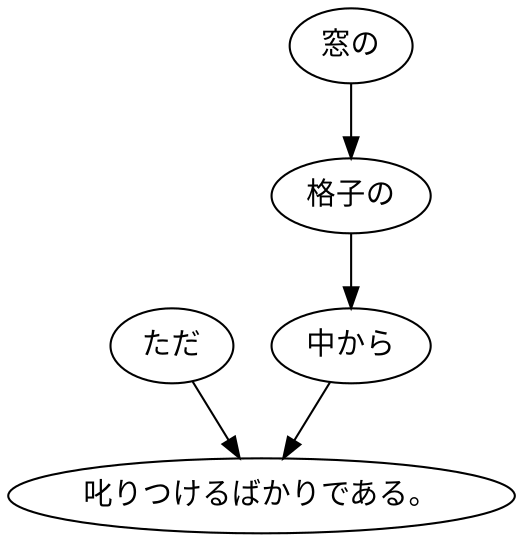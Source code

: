 digraph graph4823 {
	node0 [label="ただ"];
	node1 [label="窓の"];
	node2 [label="格子の"];
	node3 [label="中から"];
	node4 [label="叱りつけるばかりである。"];
	node0 -> node4;
	node1 -> node2;
	node2 -> node3;
	node3 -> node4;
}
